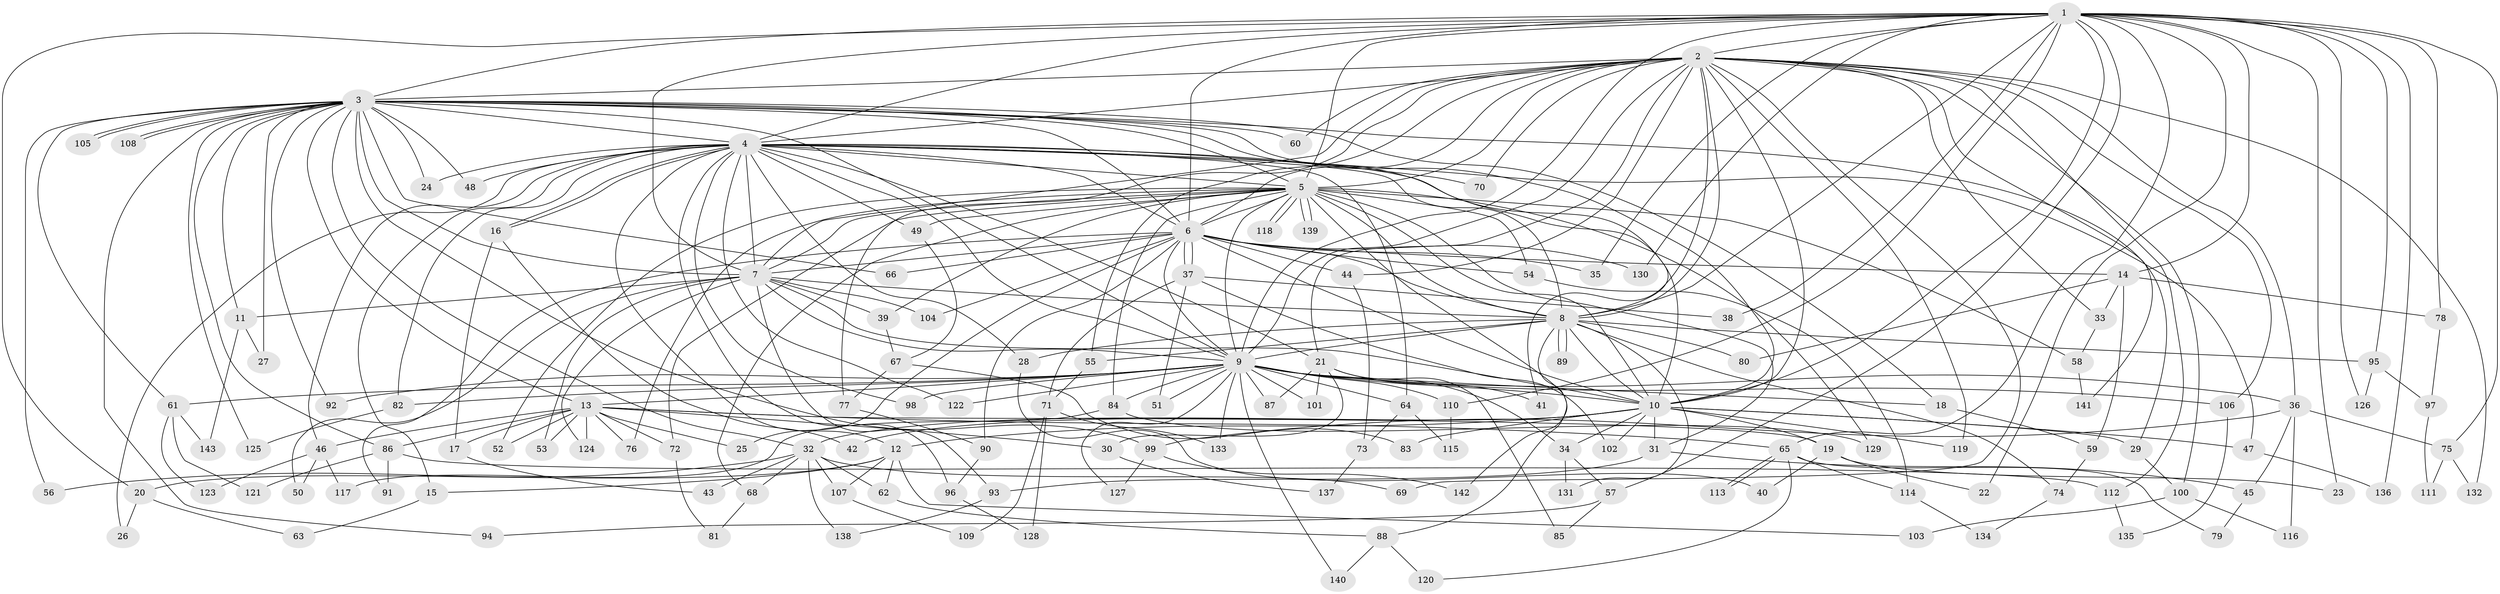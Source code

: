 // coarse degree distribution, {36: 0.00909090909090909, 26: 0.00909090909090909, 25: 0.00909090909090909, 23: 0.00909090909090909, 38: 0.00909090909090909, 14: 0.00909090909090909, 16: 0.00909090909090909, 21: 0.00909090909090909, 7: 0.01818181818181818, 15: 0.00909090909090909, 6: 0.02727272727272727, 3: 0.19090909090909092, 4: 0.11818181818181818, 2: 0.4909090909090909, 5: 0.06363636363636363, 8: 0.00909090909090909}
// Generated by graph-tools (version 1.1) at 2025/41/03/06/25 10:41:41]
// undirected, 143 vertices, 311 edges
graph export_dot {
graph [start="1"]
  node [color=gray90,style=filled];
  1;
  2;
  3;
  4;
  5;
  6;
  7;
  8;
  9;
  10;
  11;
  12;
  13;
  14;
  15;
  16;
  17;
  18;
  19;
  20;
  21;
  22;
  23;
  24;
  25;
  26;
  27;
  28;
  29;
  30;
  31;
  32;
  33;
  34;
  35;
  36;
  37;
  38;
  39;
  40;
  41;
  42;
  43;
  44;
  45;
  46;
  47;
  48;
  49;
  50;
  51;
  52;
  53;
  54;
  55;
  56;
  57;
  58;
  59;
  60;
  61;
  62;
  63;
  64;
  65;
  66;
  67;
  68;
  69;
  70;
  71;
  72;
  73;
  74;
  75;
  76;
  77;
  78;
  79;
  80;
  81;
  82;
  83;
  84;
  85;
  86;
  87;
  88;
  89;
  90;
  91;
  92;
  93;
  94;
  95;
  96;
  97;
  98;
  99;
  100;
  101;
  102;
  103;
  104;
  105;
  106;
  107;
  108;
  109;
  110;
  111;
  112;
  113;
  114;
  115;
  116;
  117;
  118;
  119;
  120;
  121;
  122;
  123;
  124;
  125;
  126;
  127;
  128;
  129;
  130;
  131;
  132;
  133;
  134;
  135;
  136;
  137;
  138;
  139;
  140;
  141;
  142;
  143;
  1 -- 2;
  1 -- 3;
  1 -- 4;
  1 -- 5;
  1 -- 6;
  1 -- 7;
  1 -- 8;
  1 -- 9;
  1 -- 10;
  1 -- 14;
  1 -- 20;
  1 -- 22;
  1 -- 23;
  1 -- 35;
  1 -- 38;
  1 -- 57;
  1 -- 65;
  1 -- 75;
  1 -- 78;
  1 -- 95;
  1 -- 110;
  1 -- 126;
  1 -- 130;
  1 -- 136;
  2 -- 3;
  2 -- 4;
  2 -- 5;
  2 -- 6;
  2 -- 7;
  2 -- 8;
  2 -- 9;
  2 -- 10;
  2 -- 21;
  2 -- 33;
  2 -- 36;
  2 -- 41;
  2 -- 44;
  2 -- 55;
  2 -- 60;
  2 -- 69;
  2 -- 70;
  2 -- 77;
  2 -- 100;
  2 -- 106;
  2 -- 112;
  2 -- 119;
  2 -- 132;
  2 -- 141;
  3 -- 4;
  3 -- 5;
  3 -- 6;
  3 -- 7;
  3 -- 8;
  3 -- 9;
  3 -- 10;
  3 -- 11;
  3 -- 13;
  3 -- 18;
  3 -- 24;
  3 -- 27;
  3 -- 29;
  3 -- 32;
  3 -- 48;
  3 -- 56;
  3 -- 60;
  3 -- 61;
  3 -- 66;
  3 -- 86;
  3 -- 92;
  3 -- 94;
  3 -- 99;
  3 -- 105;
  3 -- 105;
  3 -- 108;
  3 -- 108;
  3 -- 125;
  4 -- 5;
  4 -- 6;
  4 -- 7;
  4 -- 8;
  4 -- 9;
  4 -- 10;
  4 -- 12;
  4 -- 15;
  4 -- 16;
  4 -- 16;
  4 -- 21;
  4 -- 24;
  4 -- 26;
  4 -- 28;
  4 -- 46;
  4 -- 47;
  4 -- 48;
  4 -- 49;
  4 -- 64;
  4 -- 70;
  4 -- 82;
  4 -- 96;
  4 -- 98;
  4 -- 122;
  5 -- 6;
  5 -- 7;
  5 -- 8;
  5 -- 9;
  5 -- 10;
  5 -- 31;
  5 -- 39;
  5 -- 49;
  5 -- 52;
  5 -- 54;
  5 -- 58;
  5 -- 68;
  5 -- 72;
  5 -- 76;
  5 -- 84;
  5 -- 88;
  5 -- 118;
  5 -- 118;
  5 -- 129;
  5 -- 139;
  5 -- 139;
  6 -- 7;
  6 -- 8;
  6 -- 9;
  6 -- 10;
  6 -- 14;
  6 -- 25;
  6 -- 35;
  6 -- 37;
  6 -- 37;
  6 -- 44;
  6 -- 54;
  6 -- 66;
  6 -- 90;
  6 -- 91;
  6 -- 104;
  6 -- 130;
  7 -- 8;
  7 -- 9;
  7 -- 10;
  7 -- 11;
  7 -- 39;
  7 -- 50;
  7 -- 53;
  7 -- 93;
  7 -- 104;
  7 -- 124;
  8 -- 9;
  8 -- 10;
  8 -- 28;
  8 -- 55;
  8 -- 74;
  8 -- 80;
  8 -- 89;
  8 -- 89;
  8 -- 95;
  8 -- 131;
  8 -- 142;
  9 -- 10;
  9 -- 13;
  9 -- 18;
  9 -- 34;
  9 -- 36;
  9 -- 51;
  9 -- 61;
  9 -- 64;
  9 -- 82;
  9 -- 84;
  9 -- 87;
  9 -- 92;
  9 -- 98;
  9 -- 101;
  9 -- 106;
  9 -- 110;
  9 -- 122;
  9 -- 127;
  9 -- 133;
  9 -- 140;
  10 -- 12;
  10 -- 19;
  10 -- 29;
  10 -- 31;
  10 -- 32;
  10 -- 34;
  10 -- 42;
  10 -- 47;
  10 -- 83;
  10 -- 102;
  10 -- 119;
  11 -- 27;
  11 -- 143;
  12 -- 15;
  12 -- 20;
  12 -- 62;
  12 -- 103;
  12 -- 107;
  13 -- 17;
  13 -- 19;
  13 -- 25;
  13 -- 30;
  13 -- 46;
  13 -- 52;
  13 -- 53;
  13 -- 65;
  13 -- 72;
  13 -- 76;
  13 -- 86;
  13 -- 124;
  14 -- 33;
  14 -- 59;
  14 -- 78;
  14 -- 80;
  15 -- 63;
  16 -- 17;
  16 -- 42;
  17 -- 43;
  18 -- 59;
  19 -- 22;
  19 -- 23;
  19 -- 40;
  20 -- 26;
  20 -- 63;
  21 -- 30;
  21 -- 41;
  21 -- 85;
  21 -- 87;
  21 -- 101;
  28 -- 40;
  29 -- 100;
  30 -- 137;
  31 -- 45;
  31 -- 93;
  32 -- 43;
  32 -- 56;
  32 -- 62;
  32 -- 68;
  32 -- 69;
  32 -- 107;
  32 -- 138;
  33 -- 58;
  34 -- 57;
  34 -- 131;
  36 -- 45;
  36 -- 75;
  36 -- 99;
  36 -- 116;
  37 -- 38;
  37 -- 51;
  37 -- 71;
  37 -- 102;
  39 -- 67;
  44 -- 73;
  45 -- 79;
  46 -- 50;
  46 -- 117;
  46 -- 123;
  47 -- 136;
  49 -- 67;
  54 -- 114;
  55 -- 71;
  57 -- 85;
  57 -- 94;
  58 -- 141;
  59 -- 74;
  61 -- 121;
  61 -- 123;
  61 -- 143;
  62 -- 88;
  64 -- 73;
  64 -- 115;
  65 -- 79;
  65 -- 113;
  65 -- 113;
  65 -- 114;
  65 -- 120;
  67 -- 77;
  67 -- 83;
  68 -- 81;
  71 -- 109;
  71 -- 128;
  71 -- 133;
  72 -- 81;
  73 -- 137;
  74 -- 134;
  75 -- 111;
  75 -- 132;
  77 -- 90;
  78 -- 97;
  82 -- 125;
  84 -- 117;
  84 -- 129;
  86 -- 91;
  86 -- 112;
  86 -- 121;
  88 -- 120;
  88 -- 140;
  90 -- 96;
  93 -- 138;
  95 -- 97;
  95 -- 126;
  96 -- 128;
  97 -- 111;
  99 -- 127;
  99 -- 142;
  100 -- 103;
  100 -- 116;
  106 -- 135;
  107 -- 109;
  110 -- 115;
  112 -- 135;
  114 -- 134;
}
